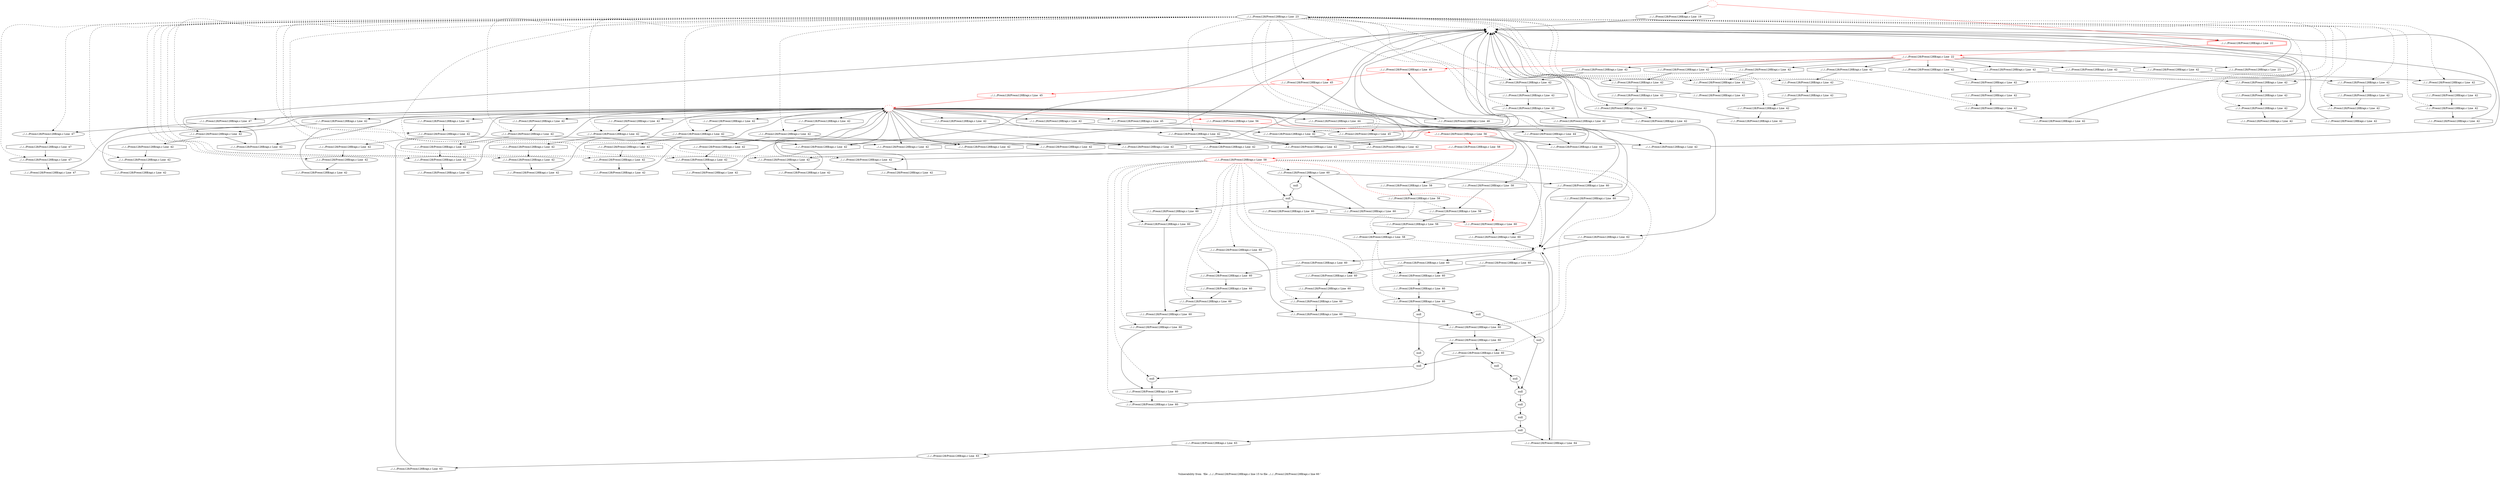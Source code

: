 digraph "Vulnerability from 'file ../../../Preon128/Preon128B/api.c line 15 to file ../../../Preon128/Preon128B/api.c line 60 '  "{
label="Vulnerability from  'file ../../../Preon128/Preon128B/api.c line 15 to file ../../../Preon128/Preon128B/api.c line 60 ' ";
node_2834[shape=ellipse,style=solid,label="../../../Preon128/Preon128B/api.c Line  23"]
node_2829[shape=ellipse,style=dashed,label=""]
"node_2834"->"node_2829" [style=dashed]
node_2905[shape=ellipse,style=solid,label="../../../Preon128/Preon128B/api.c Line  42"]
"node_2834"->"node_2905" [style=dashed]
node_2901[shape=ellipse,style=solid,label="../../../Preon128/Preon128B/api.c Line  42"]
"node_2834"->"node_2901" [style=dashed]
node_2858[shape=ellipse,style=solid,label="../../../Preon128/Preon128B/api.c Line  42"]
"node_2834"->"node_2858" [style=dashed]
node_2890[shape=ellipse,style=solid,label="../../../Preon128/Preon128B/api.c Line  42"]
"node_2834"->"node_2890" [style=dashed]
node_2869[shape=ellipse,style=solid,label="../../../Preon128/Preon128B/api.c Line  42"]
"node_2834"->"node_2869" [style=dashed]
node_2874[shape=ellipse,style=solid,label="../../../Preon128/Preon128B/api.c Line  42"]
"node_2834"->"node_2874" [style=dashed]
node_2892[shape=ellipse,style=solid,label="../../../Preon128/Preon128B/api.c Line  42"]
"node_2834"->"node_2892" [style=dashed]
node_2912[shape=ellipse,style=solid,label="../../../Preon128/Preon128B/api.c Line  42"]
"node_2834"->"node_2912" [style=dashed]
node_2903[shape=ellipse,style=solid,label="../../../Preon128/Preon128B/api.c Line  42"]
"node_2834"->"node_2903" [style=dashed]
node_2856[shape=ellipse,style=solid,label="../../../Preon128/Preon128B/api.c Line  42"]
"node_2834"->"node_2856" [style=dashed]
node_2885[shape=ellipse,style=solid,label="../../../Preon128/Preon128B/api.c Line  42"]
"node_2834"->"node_2885" [style=dashed]
node_2894[shape=ellipse,style=solid,label="../../../Preon128/Preon128B/api.c Line  42"]
"node_2834"->"node_2894" [style=dashed]
node_2840[shape=ellipse,style=solid,label="../../../Preon128/Preon128B/api.c Line  42"]
"node_2834"->"node_2840" [style=dashed]
node_2914[shape=ellipse,style=solid,label="../../../Preon128/Preon128B/api.c Line  42"]
"node_2834"->"node_2914" [style=dashed]
node_2881[shape=ellipse,style=solid,label="../../../Preon128/Preon128B/api.c Line  42"]
"node_2834"->"node_2881" [style=dashed]
node_2907[shape=ellipse,style=solid,label="../../../Preon128/Preon128B/api.c Line  42"]
"node_2834"->"node_2907" [style=dashed]
node_2838[shape=ellipse,style=solid,label="../../../Preon128/Preon128B/api.c Line  42"]
"node_2834"->"node_2838" [style=dashed]
node_2916[shape=ellipse,style=solid,label="../../../Preon128/Preon128B/api.c Line  42"]
"node_2834"->"node_2916" [style=dashed]
node_2872[shape=ellipse,style=solid,label="../../../Preon128/Preon128B/api.c Line  42"]
"node_2834"->"node_2872" [style=dashed]
node_2860[shape=ellipse,style=solid,label="../../../Preon128/Preon128B/api.c Line  42"]
"node_2834"->"node_2860" [style=dashed]
node_2836[shape=ellipse,style=solid,label="../../../Preon128/Preon128B/api.c Line  42"]
"node_2834"->"node_2836" [style=dashed]
node_2918[shape=ellipse,style=solid,label="../../../Preon128/Preon128B/api.c Line  42"]
"node_2834"->"node_2918" [style=dashed]
node_2883[shape=ellipse,style=solid,label="../../../Preon128/Preon128B/api.c Line  42"]
"node_2834"->"node_2883" [style=dashed]
node_2849[shape=ellipse,style=solid,label="../../../Preon128/Preon128B/api.c Line  42"]
"node_2834"->"node_2849" [style=dashed]
node_2923[shape=ellipse,style=solid,label="../../../Preon128/Preon128B/api.c Line  44"]
"node_2834"->"node_2923" [style=dashed]
node_2867[shape=ellipse,style=solid,label="../../../Preon128/Preon128B/api.c Line  42"]
"node_2834"->"node_2867" [style=dashed]
node_2926[shape=ellipse,style=solid,label="../../../Preon128/Preon128B/api.c Line  45"]
"node_2834"->"node_2926" [style=dashed]
node_2847[shape=ellipse,style=solid,label="../../../Preon128/Preon128B/api.c Line  42"]
"node_2834"->"node_2847" [style=dashed]
node_2862[shape=ellipse,style=solid,label="../../../Preon128/Preon128B/api.c Line  42"]
"node_2834"->"node_2862" [style=dashed]
node_2928[shape=ellipse,style=solid,label="../../../Preon128/Preon128B/api.c Line  45", color=red]
"node_2834"->"node_2928" [style=dashed]
node_2845[shape=ellipse,style=solid,label="../../../Preon128/Preon128B/api.c Line  42"]
"node_2834"->"node_2845" [style=dashed]
node_2932[shape=ellipse,style=solid,label="../../../Preon128/Preon128B/api.c Line  47"]
"node_2834"->"node_2932" [style=dashed]
node_2896[shape=ellipse,style=solid,label="../../../Preon128/Preon128B/api.c Line  42"]
"node_2834"->"node_2896" [style=dashed]
node_2879[shape=ellipse,style=solid,label="../../../Preon128/Preon128B/api.c Line  42"]
"node_2834"->"node_2879" [style=dashed]
node_2851[shape=ellipse,style=solid,label="../../../Preon128/Preon128B/api.c Line  42"]
"node_2834"->"node_2851" [style=dashed]
node_2934[shape=ellipse,style=solid,label="../../../Preon128/Preon128B/api.c Line  47"]
"node_2834"->"node_2934" [style=dashed]
node_2833[shape=doubleoctagon,style=solid,label="../../../Preon128/Preon128B/api.c Line  22", color=red]
node_2832[shape=ellipse,style=solid,label="../../../Preon128/Preon128B/api.c Line  22", color=red]
"node_2833"->"node_2832" [color=red]
node_2868[shape=octagon,style=solid,label="../../../Preon128/Preon128B/api.c Line  42"]
"node_2832"->"node_2868"
node_2835[shape=octagon,style=solid,label="../../../Preon128/Preon128B/api.c Line  23"]
"node_2832"->"node_2835"
node_2880[shape=octagon,style=solid,label="../../../Preon128/Preon128B/api.c Line  42"]
"node_2832"->"node_2880"
node_2913[shape=octagon,style=solid,label="../../../Preon128/Preon128B/api.c Line  42"]
"node_2832"->"node_2913"
node_2857[shape=octagon,style=solid,label="../../../Preon128/Preon128B/api.c Line  42"]
"node_2832"->"node_2857"
node_2837[shape=octagon,style=solid,label="../../../Preon128/Preon128B/api.c Line  42"]
"node_2832"->"node_2837"
node_2891[shape=octagon,style=solid,label="../../../Preon128/Preon128B/api.c Line  42"]
"node_2832"->"node_2891"
node_2902[shape=octagon,style=solid,label="../../../Preon128/Preon128B/api.c Line  42"]
"node_2832"->"node_2902"
node_2929[shape=octagon,style=solid,label="../../../Preon128/Preon128B/api.c Line  45", color=red]
"node_2832"->"node_2929" [color=red]
node_2846[shape=octagon,style=solid,label="../../../Preon128/Preon128B/api.c Line  42"]
"node_2832"->"node_2846"
node_2831[shape=ellipse,style=dashed,label="", color=red]
"node_2831"->"node_2833" [color=red]
node_2830[shape=octagon,style=solid,label="../../../Preon128/Preon128B/api.c Line  19"]
"node_2831"->"node_2830"
"node_2830"->"node_2829"
"node_2829"->"node_2833"
node_2828[shape=ellipse,style=dashed,label="", color=red]
node_2877[shape=octagon,style=solid,label="../../../Preon128/Preon128B/api.c Line  42"]
"node_2828"->"node_2877"
node_2982[shape=octagon,style=solid,label="../../../Preon128/Preon128B/api.c Line  60"]
"node_2828"->"node_2982"
node_2910[shape=octagon,style=solid,label="../../../Preon128/Preon128B/api.c Line  42"]
"node_2828"->"node_2910"
node_2873[shape=octagon,style=solid,label="../../../Preon128/Preon128B/api.c Line  42"]
"node_2828"->"node_2873"
node_2865[shape=octagon,style=solid,label="../../../Preon128/Preon128B/api.c Line  42"]
"node_2828"->"node_2865"
node_2945[shape=octagon,style=solid,label="../../../Preon128/Preon128B/api.c Line  60"]
"node_2828"->"node_2945"
node_2888[shape=octagon,style=solid,label="../../../Preon128/Preon128B/api.c Line  42"]
"node_2828"->"node_2888"
node_2884[shape=octagon,style=solid,label="../../../Preon128/Preon128B/api.c Line  42"]
"node_2828"->"node_2884"
node_2854[shape=octagon,style=solid,label="../../../Preon128/Preon128B/api.c Line  42"]
"node_2828"->"node_2854"
node_2899[shape=octagon,style=solid,label="../../../Preon128/Preon128B/api.c Line  42"]
"node_2828"->"node_2899"
node_2839[shape=octagon,style=solid,label="../../../Preon128/Preon128B/api.c Line  42"]
"node_2828"->"node_2839"
node_2895[shape=octagon,style=solid,label="../../../Preon128/Preon128B/api.c Line  42"]
"node_2828"->"node_2895"
node_2906[shape=octagon,style=solid,label="../../../Preon128/Preon128B/api.c Line  42"]
"node_2828"->"node_2906"
node_2917[shape=octagon,style=solid,label="../../../Preon128/Preon128B/api.c Line  42"]
"node_2828"->"node_2917"
node_2843[shape=octagon,style=solid,label="../../../Preon128/Preon128B/api.c Line  42"]
"node_2828"->"node_2843"
node_2921[shape=octagon,style=solid,label="../../../Preon128/Preon128B/api.c Line  42"]
"node_2828"->"node_2921"
node_2850[shape=octagon,style=solid,label="../../../Preon128/Preon128B/api.c Line  42"]
"node_2828"->"node_2850"
node_2991[shape=octagon,style=solid,label="../../../Preon128/Preon128B/api.c Line  62"]
"node_2828"->"node_2991"
node_2924[shape=octagon,style=solid,label="../../../Preon128/Preon128B/api.c Line  44"]
"node_2828"->"node_2924"
node_2925[shape=octagon,style=solid,label="../../../Preon128/Preon128B/api.c Line  44"]
"node_2828"->"node_2925"
node_2927[shape=octagon,style=solid,label="../../../Preon128/Preon128B/api.c Line  45"]
"node_2828"->"node_2927"
node_2966[shape=octagon,style=solid,label="../../../Preon128/Preon128B/api.c Line  60"]
"node_2828"->"node_2966"
node_2931[shape=octagon,style=solid,label="../../../Preon128/Preon128B/api.c Line  46"]
"node_2828"->"node_2931"
node_2933[shape=octagon,style=solid,label="../../../Preon128/Preon128B/api.c Line  47"]
"node_2828"->"node_2933"
node_2937[shape=octagon,style=solid,label="../../../Preon128/Preon128B/api.c Line  56", color=red]
"node_2828"->"node_2937" [color=red]
node_2861[shape=octagon,style=solid,label="../../../Preon128/Preon128B/api.c Line  42"]
"node_2828"->"node_2861"
node_2948[shape=ellipse,style=solid,label="../../../Preon128/Preon128B/api.c Line  60"]
node_2951[shape=octagon,style=solid,label="null"]
"node_2948"->"node_2951"
node_2953[shape=octagon,style=solid,label="null"]
"node_2948"->"node_2953"
node_2949[shape=octagon,style=solid,label="../../../Preon128/Preon128B/api.c Line  60"]
"node_2949"->"node_2948"
node_2863[shape=octagon,style=solid,label="../../../Preon128/Preon128B/api.c Line  42"]
"node_2863"->"node_2862"
node_2968[shape=octagon,style=solid,label="../../../Preon128/Preon128B/api.c Line  60"]
node_2967[shape=ellipse,style=solid,label="../../../Preon128/Preon128B/api.c Line  60"]
"node_2968"->"node_2967"
node_2969[shape=ellipse,style=solid,label="null"]
"node_2969"->"node_2968"
node_2984[shape=octagon,style=solid,label="../../../Preon128/Preon128B/api.c Line  60"]
"node_2969"->"node_2984"
node_2973[shape=octagon,style=solid,label="../../../Preon128/Preon128B/api.c Line  60"]
"node_2969"->"node_2973"
node_2904[shape=octagon,style=solid,label="../../../Preon128/Preon128B/api.c Line  42"]
"node_2904"->"node_2903"
node_2908[shape=octagon,style=solid,label="../../../Preon128/Preon128B/api.c Line  42"]
"node_2905"->"node_2908"
"node_2905"->"node_2910"
"node_2901"->"node_2904"
node_2942[shape=ellipse,style=solid,label="../../../Preon128/Preon128B/api.c Line  58"]
"node_2942"->"node_2948" [style=dashed]
node_2944[shape=ellipse,style=dashed,label=""]
"node_2942"->"node_2944" [style=dashed]
node_2946[shape=ellipse,style=solid,label="../../../Preon128/Preon128B/api.c Line  60"]
"node_2942"->"node_2946" [style=dashed]
node_2943[shape=octagon,style=solid,label="../../../Preon128/Preon128B/api.c Line  58"]
"node_2943"->"node_2942"
node_2995[shape=octagon,style=solid,label="../../../Preon128/Preon128B/api.c Line  64"]
"node_2995"->"node_2944"
"node_2877"->"node_2829"
node_2866[shape=octagon,style=solid,label="../../../Preon128/Preon128B/api.c Line  42"]
"node_2858"->"node_2866"
"node_2982"->"node_2944"
node_2983[shape=ellipse,style=solid,label="../../../Preon128/Preon128B/api.c Line  60"]
node_2977[shape=octagon,style=solid,label="../../../Preon128/Preon128B/api.c Line  60"]
"node_2983"->"node_2977"
"node_2868"->"node_2867"
node_2893[shape=octagon,style=solid,label="../../../Preon128/Preon128B/api.c Line  42"]
"node_2890"->"node_2893"
"node_2893"->"node_2892"
node_2875[shape=octagon,style=solid,label="../../../Preon128/Preon128B/api.c Line  42"]
"node_2875"->"node_2874"
node_2864[shape=octagon,style=solid,label="../../../Preon128/Preon128B/api.c Line  42"]
"node_2864"->"node_2828"
node_2878[shape=octagon,style=solid,label="../../../Preon128/Preon128B/api.c Line  42"]
"node_2869"->"node_2878"
"node_2908"->"node_2907"
node_2909[shape=octagon,style=solid,label="../../../Preon128/Preon128B/api.c Line  42"]
"node_2909"->"node_2828"
"node_2910"->"node_2829"
node_2911[shape=octagon,style=solid,label="../../../Preon128/Preon128B/api.c Line  42"]
"node_2911"->"node_2829"
node_2986[shape=octagon,style=solid,label="null"]
node_2985[shape=ellipse,style=solid,label="null"]
"node_2986"->"node_2985"
node_2987[shape=ellipse,style=solid,label="null"]
node_2990[shape=octagon,style=solid,label="null"]
"node_2987"->"node_2990"
"node_2873"->"node_2872"
node_2882[shape=octagon,style=solid,label="../../../Preon128/Preon128B/api.c Line  42"]
"node_2882"->"node_2881"
"node_2865"->"node_2829"
node_2876[shape=octagon,style=solid,label="../../../Preon128/Preon128B/api.c Line  42"]
"node_2874"->"node_2876"
node_2900[shape=octagon,style=solid,label="../../../Preon128/Preon128B/api.c Line  42"]
"node_2892"->"node_2900"
"node_2944"->"node_2995"
node_2965[shape=octagon,style=solid,label="../../../Preon128/Preon128B/api.c Line  60"]
"node_2944"->"node_2965"
node_2981[shape=octagon,style=solid,label="../../../Preon128/Preon128B/api.c Line  60"]
"node_2944"->"node_2981"
node_2947[shape=octagon,style=solid,label="../../../Preon128/Preon128B/api.c Line  60"]
"node_2944"->"node_2947"
"node_2945"->"node_2944"
node_2950[shape=ellipse,style=solid,label="null"]
node_2988[shape=octagon,style=solid,label="null"]
"node_2950"->"node_2988"
"node_2951"->"node_2950"
"node_2835"->"node_2834"
"node_2880"->"node_2879"
node_2915[shape=octagon,style=solid,label="../../../Preon128/Preon128B/api.c Line  42"]
"node_2912"->"node_2915"
"node_2913"->"node_2912"
"node_2857"->"node_2856"
node_2898[shape=octagon,style=solid,label="../../../Preon128/Preon128B/api.c Line  42"]
"node_2898"->"node_2828"
"node_2888"->"node_2829"
"node_2903"->"node_2911"
"node_2884"->"node_2883"
node_2842[shape=octagon,style=solid,label="../../../Preon128/Preon128B/api.c Line  42"]
"node_2842"->"node_2828"
node_2859[shape=octagon,style=solid,label="../../../Preon128/Preon128B/api.c Line  42"]
"node_2856"->"node_2859"
node_2970[shape=octagon,style=solid,label="null"]
"node_2970"->"node_2969"
node_2971[shape=ellipse,style=solid,label="../../../Preon128/Preon128B/api.c Line  60"]
node_2961[shape=octagon,style=solid,label="../../../Preon128/Preon128B/api.c Line  60"]
"node_2971"->"node_2961"
node_2974[shape=ellipse,style=solid,label="../../../Preon128/Preon128B/api.c Line  60"]
node_2959[shape=octagon,style=solid,label="../../../Preon128/Preon128B/api.c Line  60"]
"node_2974"->"node_2959"
node_2975[shape=octagon,style=solid,label="../../../Preon128/Preon128B/api.c Line  60"]
"node_2975"->"node_2974"
node_2887[shape=octagon,style=solid,label="../../../Preon128/Preon128B/api.c Line  42"]
"node_2885"->"node_2887"
"node_2984"->"node_2983"
"node_2985"->"node_2975"
node_2897[shape=octagon,style=solid,label="../../../Preon128/Preon128B/api.c Line  42"]
"node_2897"->"node_2896"
"node_2894"->"node_2897"
"node_2894"->"node_2899"
node_2841[shape=octagon,style=solid,label="../../../Preon128/Preon128B/api.c Line  42"]
"node_2841"->"node_2840"
"node_2840"->"node_2842"
"node_2988"->"node_2987"
node_2989[shape=ellipse,style=solid,label="null"]
"node_2989"->"node_2995"
node_2993[shape=octagon,style=solid,label="../../../Preon128/Preon128B/api.c Line  63"]
"node_2989"->"node_2993"
"node_2854"->"node_2829"
"node_2899"->"node_2829"
node_2960[shape=ellipse,style=solid,label="../../../Preon128/Preon128B/api.c Line  60"]
"node_2960"->"node_2959"
"node_2961"->"node_2960"
"node_2839"->"node_2838"
node_2922[shape=octagon,style=solid,label="../../../Preon128/Preon128B/api.c Line  42"]
"node_2914"->"node_2922"
"node_2915"->"node_2914"
node_2889[shape=octagon,style=solid,label="../../../Preon128/Preon128B/api.c Line  42"]
"node_2881"->"node_2889"
"node_2895"->"node_2894"
"node_2906"->"node_2905"
"node_2907"->"node_2909"
node_2972[shape=ellipse,style=solid,label="../../../Preon128/Preon128B/api.c Line  60", color=red]
"node_2972"->"node_2982"
"node_2973"->"node_2972"
node_2871[shape=octagon,style=solid,label="../../../Preon128/Preon128B/api.c Line  47"]
"node_2871"->"node_2828"
"node_2838"->"node_2841"
"node_2838"->"node_2843"
"node_2837"->"node_2836"
node_2919[shape=octagon,style=solid,label="../../../Preon128/Preon128B/api.c Line  42"]
"node_2916"->"node_2919"
"node_2916"->"node_2921"
"node_2917"->"node_2916"
"node_2859"->"node_2858"
"node_2900"->"node_2829"
node_2954[shape=ellipse,style=solid,label="../../../Preon128/Preon128B/api.c Line  58", color=red]
"node_2954"->"node_2969" [style=dashed]
"node_2954"->"node_2983" [style=dashed]
"node_2954"->"node_2944" [style=dashed]
"node_2954"->"node_2971" [style=dashed]
"node_2954"->"node_2974" [style=dashed]
"node_2954"->"node_2985" [style=dashed]
"node_2954"->"node_2960" [style=dashed]
"node_2954"->"node_2972" [color=red, style=dashed]
node_2962[shape=ellipse,style=solid,label="../../../Preon128/Preon128B/api.c Line  60"]
"node_2954"->"node_2962" [style=dashed]
node_2964[shape=ellipse,style=solid,label="../../../Preon128/Preon128B/api.c Line  60"]
"node_2954"->"node_2964" [style=dashed]
node_2976[shape=ellipse,style=solid,label="../../../Preon128/Preon128B/api.c Line  60"]
"node_2954"->"node_2976" [style=dashed]
node_2978[shape=ellipse,style=solid,label="../../../Preon128/Preon128B/api.c Line  60"]
"node_2954"->"node_2978" [style=dashed]
node_2958[shape=ellipse,style=solid,label="../../../Preon128/Preon128B/api.c Line  60"]
"node_2954"->"node_2958" [style=dashed]
"node_2954"->"node_2967" [style=dashed]
node_2980[shape=ellipse,style=solid,label="../../../Preon128/Preon128B/api.c Line  60"]
"node_2954"->"node_2980" [style=dashed]
node_2955[shape=octagon,style=solid,label="../../../Preon128/Preon128B/api.c Line  58", color=red]
"node_2955"->"node_2954" [color=red]
"node_2872"->"node_2877"
"node_2872"->"node_2875"
"node_2860"->"node_2863"
"node_2860"->"node_2865"
node_2844[shape=octagon,style=solid,label="../../../Preon128/Preon128B/api.c Line  42"]
"node_2836"->"node_2844"
node_2920[shape=octagon,style=solid,label="../../../Preon128/Preon128B/api.c Line  42"]
"node_2918"->"node_2920"
"node_2919"->"node_2918"
"node_2843"->"node_2829"
node_2940[shape=ellipse,style=solid,label="../../../Preon128/Preon128B/api.c Line  58"]
"node_2940"->"node_2943"
node_2941[shape=octagon,style=solid,label="../../../Preon128/Preon128B/api.c Line  58"]
"node_2941"->"node_2940"
node_2886[shape=octagon,style=solid,label="../../../Preon128/Preon128B/api.c Line  42"]
"node_2886"->"node_2885"
"node_2962"->"node_2961"
node_2963[shape=octagon,style=solid,label="../../../Preon128/Preon128B/api.c Line  60"]
"node_2963"->"node_2962"
"node_2891"->"node_2890"
"node_2920"->"node_2828"
"node_2921"->"node_2829"
"node_2878"->"node_2829"
node_2855[shape=octagon,style=solid,label="../../../Preon128/Preon128B/api.c Line  42"]
"node_2855"->"node_2829"
"node_2964"->"node_2963"
"node_2965"->"node_2964"
"node_2887"->"node_2828"
"node_2902"->"node_2901"
"node_2850"->"node_2849"
"node_2990"->"node_2989"
"node_2991"->"node_2944"
"node_2883"->"node_2888"
"node_2883"->"node_2886"
"node_2849"->"node_2854"
node_2852[shape=octagon,style=solid,label="../../../Preon128/Preon128B/api.c Line  42"]
"node_2849"->"node_2852"
"node_2976"->"node_2975"
"node_2977"->"node_2976"
node_2848[shape=octagon,style=solid,label="../../../Preon128/Preon128B/api.c Line  42"]
"node_2848"->"node_2847"
"node_2866"->"node_2829"
"node_2978"->"node_2977"
node_2979[shape=octagon,style=solid,label="../../../Preon128/Preon128B/api.c Line  60"]
"node_2979"->"node_2978"
"node_2922"->"node_2829"
"node_2923"->"node_2925"
node_2870[shape=octagon,style=solid,label="../../../Preon128/Preon128B/api.c Line  42"]
"node_2867"->"node_2870"
node_2853[shape=octagon,style=solid,label="../../../Preon128/Preon128B/api.c Line  42"]
"node_2853"->"node_2828"
"node_2924"->"node_2923"
"node_2925"->"node_2829"
"node_2958"->"node_2986"
node_2957[shape=octagon,style=solid,label="null"]
"node_2958"->"node_2957"
"node_2959"->"node_2958"
"node_2926"->"node_2929"
"node_2927"->"node_2926"
"node_2966"->"node_2944"
"node_2967"->"node_2970"
"node_2967"->"node_2966"
"node_2847"->"node_2855"
"node_2980"->"node_2979"
"node_2981"->"node_2980"
"node_2862"->"node_2864"
node_2956[shape=ellipse,style=solid,label="null"]
"node_2956"->"node_2988"
"node_2957"->"node_2956"
node_2930[shape=octagon,style=solid,label="../../../Preon128/Preon128B/api.c Line  45", color=red]
"node_2928"->"node_2930" [color=red]
"node_2928"->"node_2931"
"node_2929"->"node_2928" [color=red]
"node_2846"->"node_2845"
"node_2930"->"node_2828" [color=red]
"node_2931"->"node_2829"
"node_2845"->"node_2848"
"node_2844"->"node_2829"
node_2935[shape=octagon,style=solid,label="../../../Preon128/Preon128B/api.c Line  47"]
"node_2932"->"node_2935"
"node_2933"->"node_2932"
"node_2896"->"node_2898"
"node_2879"->"node_2882"
"node_2870"->"node_2869"
node_2938[shape=ellipse,style=solid,label="../../../Preon128/Preon128B/api.c Line  58"]
"node_2938"->"node_2942" [style=dashed]
"node_2938"->"node_2940" [style=dashed]
node_2939[shape=octagon,style=solid,label="../../../Preon128/Preon128B/api.c Line  58"]
"node_2939"->"node_2938"
node_2936[shape=ellipse,style=solid,label="../../../Preon128/Preon128B/api.c Line  56", color=red]
"node_2936"->"node_2955" [color=red]
"node_2936"->"node_2941"
"node_2936"->"node_2939"
"node_2937"->"node_2936" [color=red]
"node_2851"->"node_2853"
"node_2852"->"node_2851"
node_2992[shape=ellipse,style=solid,label="../../../Preon128/Preon128B/api.c Line  63"]
node_2994[shape=octagon,style=solid,label="../../../Preon128/Preon128B/api.c Line  63"]
"node_2992"->"node_2994"
"node_2993"->"node_2992"
"node_2994"->"node_2828"
node_2952[shape=ellipse,style=solid,label="null"]
"node_2952"->"node_2986"
"node_2953"->"node_2952"
"node_2876"->"node_2828"
"node_2889"->"node_2829"
"node_2861"->"node_2860"
"node_2946"->"node_2949"
"node_2947"->"node_2946"
"node_2934"->"node_2871"
"node_2935"->"node_2934"
}


